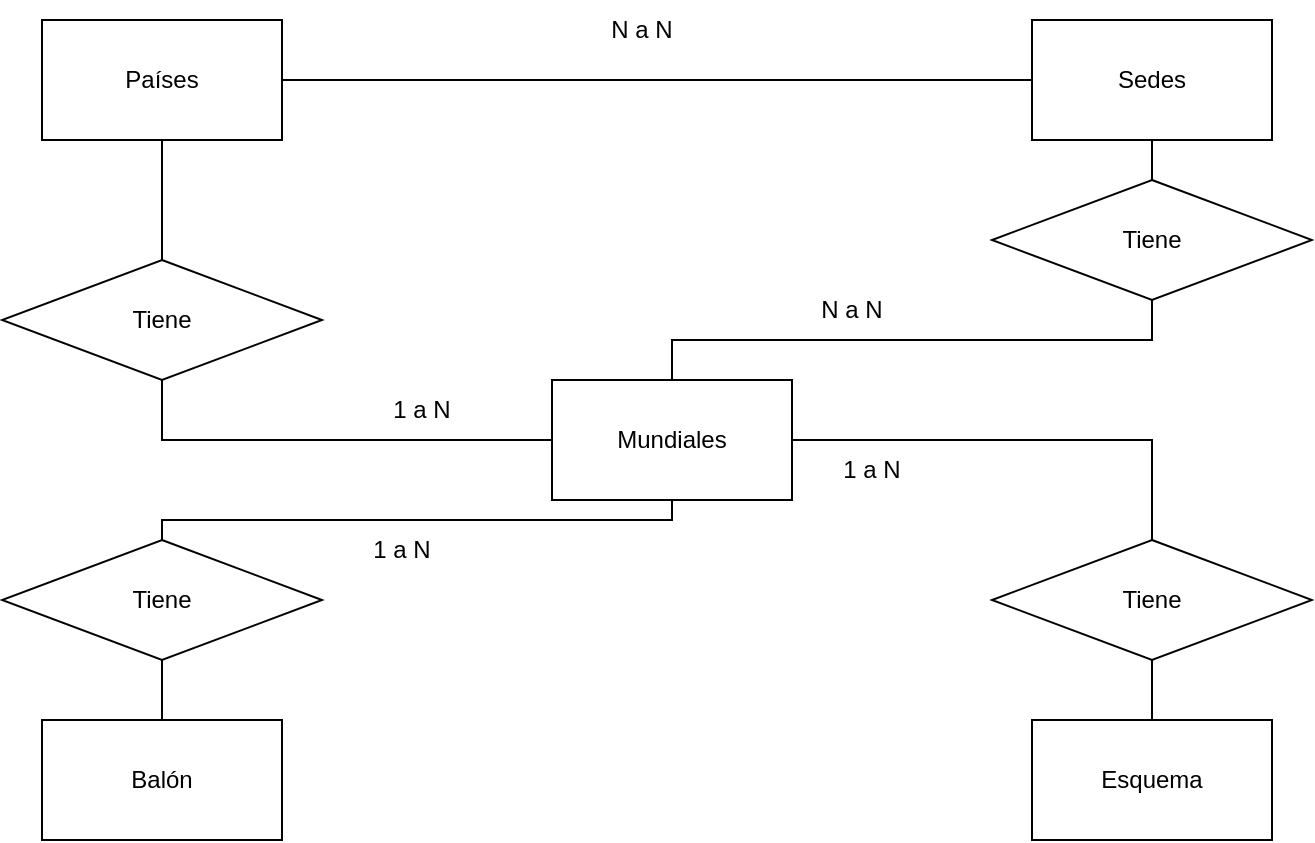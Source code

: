 <mxfile version="22.1.16" type="github">
  <diagram id="R2lEEEUBdFMjLlhIrx00" name="Page-1">
    <mxGraphModel dx="1290" dy="577" grid="1" gridSize="10" guides="1" tooltips="1" connect="1" arrows="1" fold="1" page="1" pageScale="1" pageWidth="850" pageHeight="1100" math="0" shadow="0" extFonts="Permanent Marker^https://fonts.googleapis.com/css?family=Permanent+Marker">
      <root>
        <mxCell id="0" />
        <mxCell id="1" parent="0" />
        <mxCell id="vA73SESgVyJL-nqcK1Hl-1" value="Mundiales" style="rounded=0;whiteSpace=wrap;html=1;" vertex="1" parent="1">
          <mxGeometry x="373" y="220" width="120" height="60" as="geometry" />
        </mxCell>
        <mxCell id="vA73SESgVyJL-nqcK1Hl-2" value="Países" style="rounded=0;whiteSpace=wrap;html=1;" vertex="1" parent="1">
          <mxGeometry x="118" y="40" width="120" height="60" as="geometry" />
        </mxCell>
        <mxCell id="vA73SESgVyJL-nqcK1Hl-3" value="Balón" style="rounded=0;whiteSpace=wrap;html=1;" vertex="1" parent="1">
          <mxGeometry x="118" y="390" width="120" height="60" as="geometry" />
        </mxCell>
        <mxCell id="vA73SESgVyJL-nqcK1Hl-4" value="Sedes" style="rounded=0;whiteSpace=wrap;html=1;" vertex="1" parent="1">
          <mxGeometry x="613" y="40" width="120" height="60" as="geometry" />
        </mxCell>
        <mxCell id="vA73SESgVyJL-nqcK1Hl-5" value="Esquema" style="rounded=0;whiteSpace=wrap;html=1;" vertex="1" parent="1">
          <mxGeometry x="613" y="390" width="120" height="60" as="geometry" />
        </mxCell>
        <mxCell id="vA73SESgVyJL-nqcK1Hl-6" value="Tiene" style="rhombus;whiteSpace=wrap;html=1;" vertex="1" parent="1">
          <mxGeometry x="98" y="160" width="160" height="60" as="geometry" />
        </mxCell>
        <mxCell id="vA73SESgVyJL-nqcK1Hl-7" value="" style="endArrow=none;html=1;rounded=0;entryX=0.5;entryY=1;entryDx=0;entryDy=0;exitX=0.5;exitY=0;exitDx=0;exitDy=0;" edge="1" parent="1" source="vA73SESgVyJL-nqcK1Hl-6" target="vA73SESgVyJL-nqcK1Hl-2">
          <mxGeometry width="50" height="50" relative="1" as="geometry">
            <mxPoint x="158" y="160" as="sourcePoint" />
            <mxPoint x="208" y="110" as="targetPoint" />
          </mxGeometry>
        </mxCell>
        <mxCell id="vA73SESgVyJL-nqcK1Hl-10" value="1 a N" style="text;html=1;strokeColor=none;fillColor=none;align=center;verticalAlign=middle;whiteSpace=wrap;rounded=0;" vertex="1" parent="1">
          <mxGeometry x="278" y="220" width="60" height="30" as="geometry" />
        </mxCell>
        <mxCell id="vA73SESgVyJL-nqcK1Hl-11" value="Tiene" style="rhombus;whiteSpace=wrap;html=1;" vertex="1" parent="1">
          <mxGeometry x="98" y="300" width="160" height="60" as="geometry" />
        </mxCell>
        <mxCell id="vA73SESgVyJL-nqcK1Hl-14" value="1 a N" style="text;html=1;strokeColor=none;fillColor=none;align=center;verticalAlign=middle;whiteSpace=wrap;rounded=0;" vertex="1" parent="1">
          <mxGeometry x="268" y="290" width="60" height="30" as="geometry" />
        </mxCell>
        <mxCell id="vA73SESgVyJL-nqcK1Hl-15" value="Tiene" style="rhombus;whiteSpace=wrap;html=1;" vertex="1" parent="1">
          <mxGeometry x="593" y="120" width="160" height="60" as="geometry" />
        </mxCell>
        <mxCell id="vA73SESgVyJL-nqcK1Hl-18" value="N a N" style="text;html=1;strokeColor=none;fillColor=none;align=center;verticalAlign=middle;whiteSpace=wrap;rounded=0;" vertex="1" parent="1">
          <mxGeometry x="493" y="170" width="60" height="30" as="geometry" />
        </mxCell>
        <mxCell id="vA73SESgVyJL-nqcK1Hl-19" value="Tiene" style="rhombus;whiteSpace=wrap;html=1;" vertex="1" parent="1">
          <mxGeometry x="593" y="300" width="160" height="60" as="geometry" />
        </mxCell>
        <mxCell id="vA73SESgVyJL-nqcK1Hl-22" value="1 a N" style="text;html=1;strokeColor=none;fillColor=none;align=center;verticalAlign=middle;whiteSpace=wrap;rounded=0;" vertex="1" parent="1">
          <mxGeometry x="503" y="250" width="60" height="30" as="geometry" />
        </mxCell>
        <mxCell id="vA73SESgVyJL-nqcK1Hl-25" value="" style="endArrow=none;html=1;rounded=0;edgeStyle=orthogonalEdgeStyle;exitX=0.5;exitY=1;exitDx=0;exitDy=0;entryX=0;entryY=0.5;entryDx=0;entryDy=0;" edge="1" parent="1" source="vA73SESgVyJL-nqcK1Hl-6" target="vA73SESgVyJL-nqcK1Hl-1">
          <mxGeometry width="50" height="50" relative="1" as="geometry">
            <mxPoint x="442.5" y="510" as="sourcePoint" />
            <mxPoint x="298" y="260" as="targetPoint" />
          </mxGeometry>
        </mxCell>
        <mxCell id="vA73SESgVyJL-nqcK1Hl-26" value="" style="endArrow=none;html=1;rounded=0;edgeStyle=orthogonalEdgeStyle;entryX=0.5;entryY=1;entryDx=0;entryDy=0;exitX=0.5;exitY=0;exitDx=0;exitDy=0;" edge="1" parent="1" source="vA73SESgVyJL-nqcK1Hl-3" target="vA73SESgVyJL-nqcK1Hl-11">
          <mxGeometry width="50" height="50" relative="1" as="geometry">
            <mxPoint x="177.5" y="370" as="sourcePoint" />
            <mxPoint x="422.5" y="400" as="targetPoint" />
          </mxGeometry>
        </mxCell>
        <mxCell id="vA73SESgVyJL-nqcK1Hl-27" value="" style="endArrow=none;html=1;rounded=0;edgeStyle=orthogonalEdgeStyle;exitX=0.5;exitY=0;exitDx=0;exitDy=0;entryX=0.5;entryY=1;entryDx=0;entryDy=0;" edge="1" parent="1" source="vA73SESgVyJL-nqcK1Hl-11" target="vA73SESgVyJL-nqcK1Hl-1">
          <mxGeometry width="50" height="50" relative="1" as="geometry">
            <mxPoint x="188" y="360" as="sourcePoint" />
            <mxPoint x="418" y="320" as="targetPoint" />
          </mxGeometry>
        </mxCell>
        <mxCell id="vA73SESgVyJL-nqcK1Hl-28" value="" style="endArrow=none;html=1;rounded=0;edgeStyle=orthogonalEdgeStyle;entryX=0.5;entryY=0;entryDx=0;entryDy=0;exitX=0.5;exitY=1;exitDx=0;exitDy=0;" edge="1" parent="1" source="vA73SESgVyJL-nqcK1Hl-15" target="vA73SESgVyJL-nqcK1Hl-1">
          <mxGeometry width="50" height="50" relative="1" as="geometry">
            <mxPoint x="158" y="250" as="sourcePoint" />
            <mxPoint x="403" y="280" as="targetPoint" />
          </mxGeometry>
        </mxCell>
        <mxCell id="vA73SESgVyJL-nqcK1Hl-29" value="" style="endArrow=none;html=1;rounded=0;edgeStyle=orthogonalEdgeStyle;entryX=0.5;entryY=1;entryDx=0;entryDy=0;exitX=0.5;exitY=0;exitDx=0;exitDy=0;" edge="1" parent="1" source="vA73SESgVyJL-nqcK1Hl-15" target="vA73SESgVyJL-nqcK1Hl-4">
          <mxGeometry width="50" height="50" relative="1" as="geometry">
            <mxPoint x="673" y="130" as="sourcePoint" />
            <mxPoint x="378" y="290" as="targetPoint" />
          </mxGeometry>
        </mxCell>
        <mxCell id="vA73SESgVyJL-nqcK1Hl-30" value="" style="endArrow=none;html=1;rounded=0;edgeStyle=orthogonalEdgeStyle;entryX=0.5;entryY=0;entryDx=0;entryDy=0;exitX=0.5;exitY=1;exitDx=0;exitDy=0;" edge="1" parent="1" source="vA73SESgVyJL-nqcK1Hl-19" target="vA73SESgVyJL-nqcK1Hl-5">
          <mxGeometry width="50" height="50" relative="1" as="geometry">
            <mxPoint x="593" y="370" as="sourcePoint" />
            <mxPoint x="388" y="300" as="targetPoint" />
          </mxGeometry>
        </mxCell>
        <mxCell id="vA73SESgVyJL-nqcK1Hl-31" value="" style="endArrow=none;html=1;rounded=0;edgeStyle=orthogonalEdgeStyle;entryX=0.5;entryY=0;entryDx=0;entryDy=0;exitX=1;exitY=0.5;exitDx=0;exitDy=0;" edge="1" parent="1" source="vA73SESgVyJL-nqcK1Hl-1" target="vA73SESgVyJL-nqcK1Hl-19">
          <mxGeometry width="50" height="50" relative="1" as="geometry">
            <mxPoint x="188" y="280" as="sourcePoint" />
            <mxPoint x="433" y="310" as="targetPoint" />
          </mxGeometry>
        </mxCell>
        <mxCell id="vA73SESgVyJL-nqcK1Hl-35" value="" style="endArrow=none;html=1;rounded=0;exitX=1;exitY=0.5;exitDx=0;exitDy=0;entryX=0;entryY=0.5;entryDx=0;entryDy=0;" edge="1" parent="1" source="vA73SESgVyJL-nqcK1Hl-2" target="vA73SESgVyJL-nqcK1Hl-4">
          <mxGeometry width="50" height="50" relative="1" as="geometry">
            <mxPoint x="408" y="290" as="sourcePoint" />
            <mxPoint x="458" y="240" as="targetPoint" />
          </mxGeometry>
        </mxCell>
        <mxCell id="vA73SESgVyJL-nqcK1Hl-36" value="N a N" style="text;html=1;strokeColor=none;fillColor=none;align=center;verticalAlign=middle;whiteSpace=wrap;rounded=0;" vertex="1" parent="1">
          <mxGeometry x="388" y="30" width="60" height="30" as="geometry" />
        </mxCell>
      </root>
    </mxGraphModel>
  </diagram>
</mxfile>
